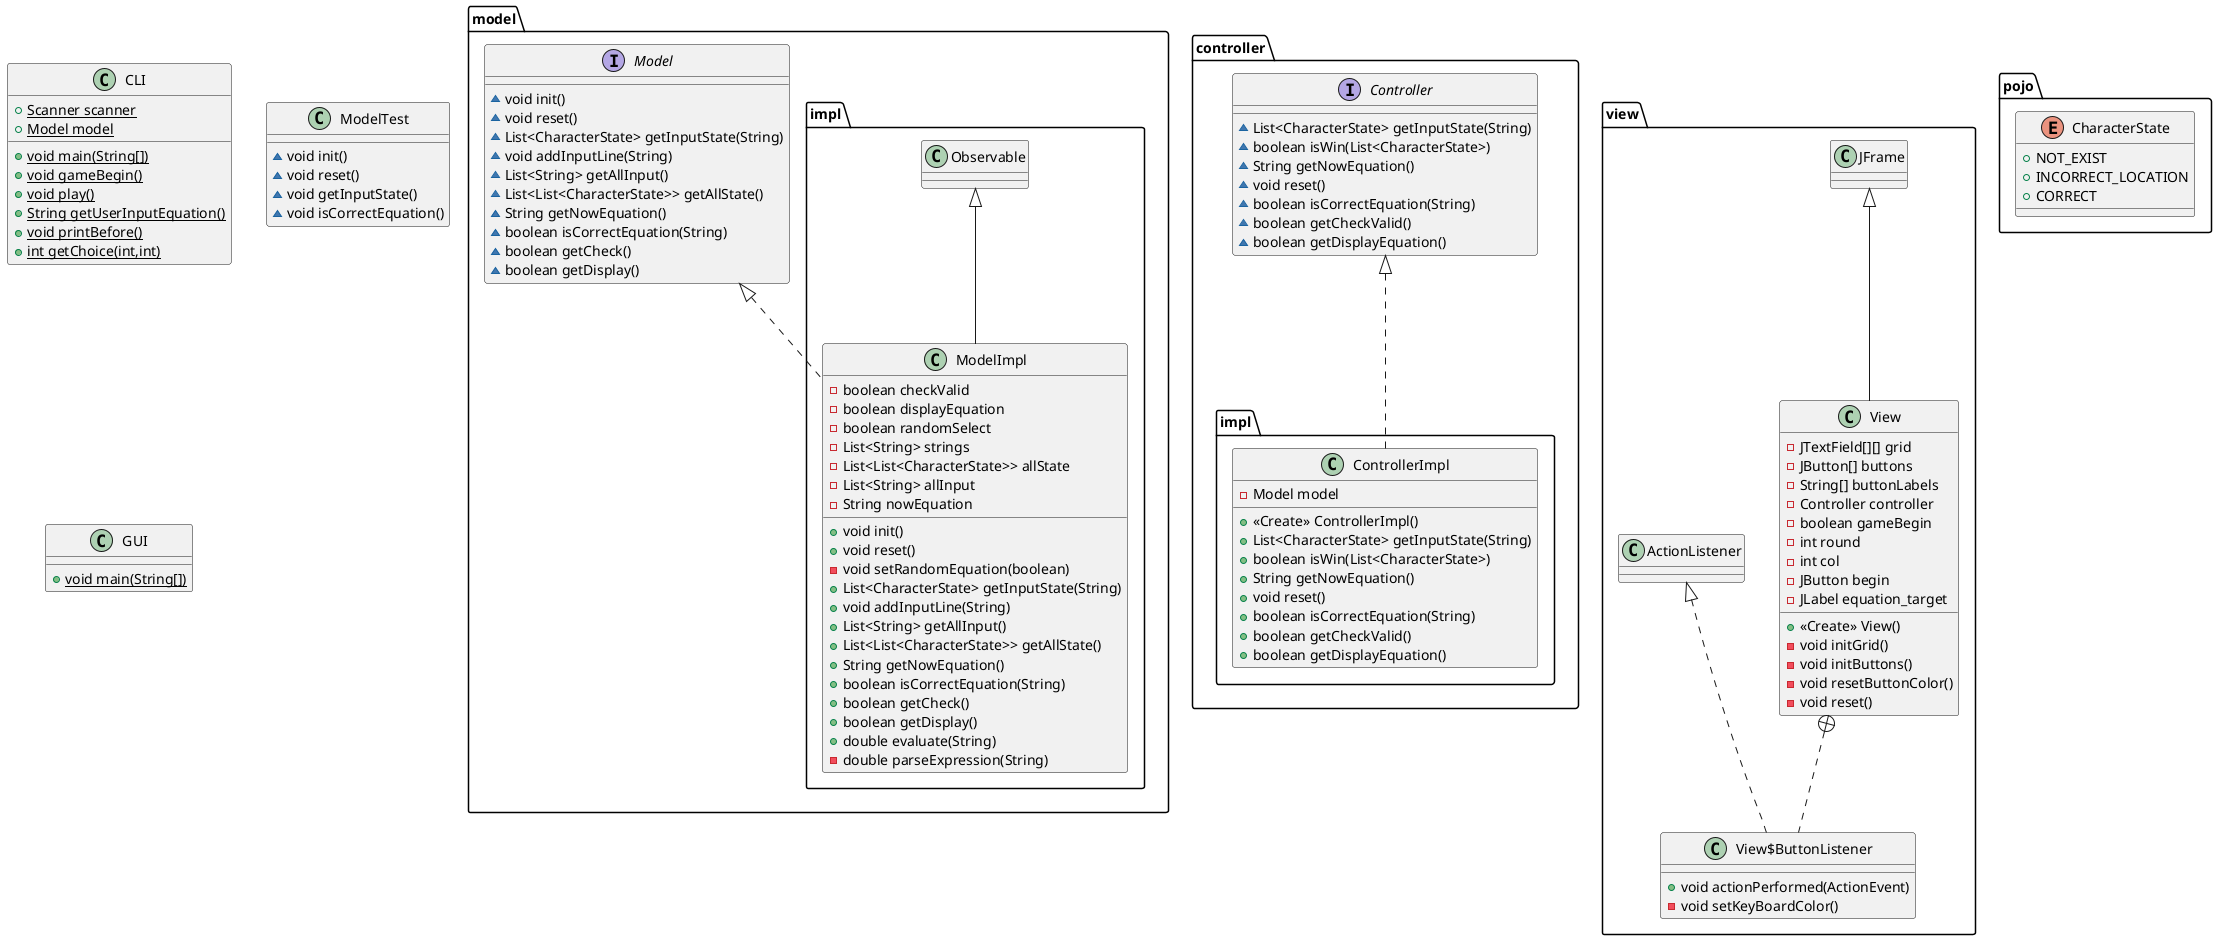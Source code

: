 @startuml
class CLI {
+ {static} Scanner scanner
+ {static} Model model
+ {static} void main(String[])
+ {static} void gameBegin()
+ {static} void play()
+ {static} String getUserInputEquation()
+ {static} void printBefore()
+ {static} int getChoice(int,int)
}


class model.impl.ModelImpl {
- boolean checkValid
- boolean displayEquation
- boolean randomSelect
- List<String> strings
- List<List<CharacterState>> allState
- List<String> allInput
- String nowEquation
+ void init()
+ void reset()
- void setRandomEquation(boolean)
+ List<CharacterState> getInputState(String)
+ void addInputLine(String)
+ List<String> getAllInput()
+ List<List<CharacterState>> getAllState()
+ String getNowEquation()
+ boolean isCorrectEquation(String)
+ boolean getCheck()
+ boolean getDisplay()
+ double evaluate(String)
- double parseExpression(String)
}


class controller.impl.ControllerImpl {
- Model model
+ <<Create>> ControllerImpl()
+ List<CharacterState> getInputState(String)
+ boolean isWin(List<CharacterState>)
+ String getNowEquation()
+ void reset()
+ boolean isCorrectEquation(String)
+ boolean getCheckValid()
+ boolean getDisplayEquation()
}


interface model.Model {
~ void init()
~ void reset()
~ List<CharacterState> getInputState(String)
~ void addInputLine(String)
~ List<String> getAllInput()
~ List<List<CharacterState>> getAllState()
~ String getNowEquation()
~ boolean isCorrectEquation(String)
~ boolean getCheck()
~ boolean getDisplay()
}

interface controller.Controller {
~ List<CharacterState> getInputState(String)
~ boolean isWin(List<CharacterState>)
~ String getNowEquation()
~ void reset()
~ boolean isCorrectEquation(String)
~ boolean getCheckValid()
~ boolean getDisplayEquation()
}

class ModelTest {
~ void init()
~ void reset()
~ void getInputState()
~ void isCorrectEquation()
}

class view.View {
- JTextField[][] grid
- JButton[] buttons
- String[] buttonLabels
- Controller controller
- boolean gameBegin
- int round
- int col
- JButton begin
- JLabel equation_target
+ <<Create>> View()
- void initGrid()
- void initButtons()
- void resetButtonColor()
- void reset()
}


class view.View$ButtonListener {
+ void actionPerformed(ActionEvent)
- void setKeyBoardColor()
}

class GUI {
+ {static} void main(String[])
}

enum pojo.CharacterState {
+  NOT_EXIST
+  INCORRECT_LOCATION
+  CORRECT
}



model.Model <|.. model.impl.ModelImpl
model.impl.Observable <|-- model.impl.ModelImpl
controller.Controller <|.. controller.impl.ControllerImpl
view.JFrame <|-- view.View
view.View +.. view.View$ButtonListener
view.ActionListener <|.. view.View$ButtonListener
@enduml